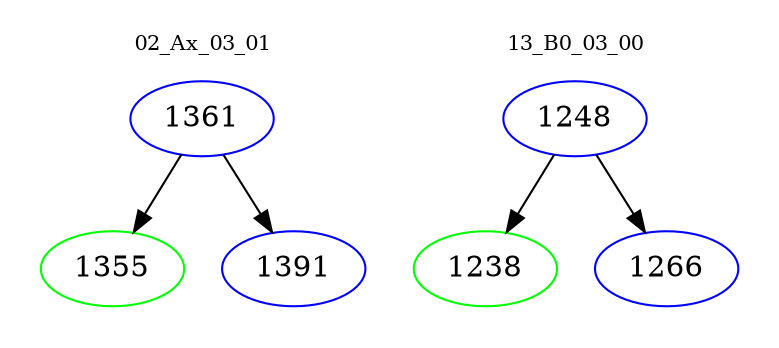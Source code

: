 digraph{
subgraph cluster_0 {
color = white
label = "02_Ax_03_01";
fontsize=10;
T0_1361 [label="1361", color="blue"]
T0_1361 -> T0_1355 [color="black"]
T0_1355 [label="1355", color="green"]
T0_1361 -> T0_1391 [color="black"]
T0_1391 [label="1391", color="blue"]
}
subgraph cluster_1 {
color = white
label = "13_B0_03_00";
fontsize=10;
T1_1248 [label="1248", color="blue"]
T1_1248 -> T1_1238 [color="black"]
T1_1238 [label="1238", color="green"]
T1_1248 -> T1_1266 [color="black"]
T1_1266 [label="1266", color="blue"]
}
}
